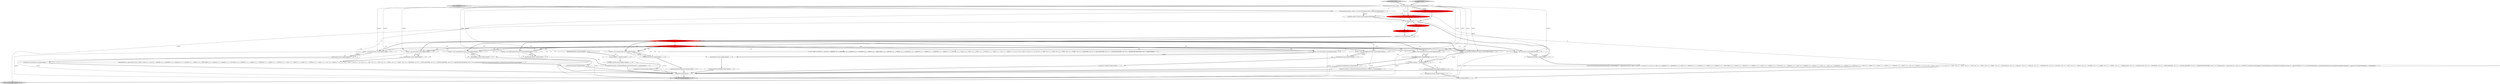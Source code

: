 digraph {
39 [style = filled, label = "{setState(563)_la = _input.LA(1)if ((((_la) & ~0x3f) == 0 && ((1L << _la) & ((1L << ANALYZE) | (1L << ANALYZED) | (1L << CATALOGS) | (1L << COLUMNS) | (1L << DEBUG) | (1L << EXECUTABLE) | (1L << EXPLAIN) | (1L << FORMAT) | (1L << FUNCTIONS) | (1L << GRAPHVIZ) | (1L << MAPPED) | (1L << OPTIMIZED) | (1L << PARSED) | (1L << PHYSICAL) | (1L << PLAN) | (1L << RLIKE) | (1L << QUERY) | (1L << SCHEMAS) | (1L << SHOW) | (1L << SYS) | (1L << TABLES))) != 0) || ((((_la - 64)) & ~0x3f) == 0 && ((1L << (_la - 64)) & ((1L << (TEXT - 64)) | (1L << (TYPE - 64)) | (1L << (TYPES - 64)) | (1L << (VERIFY - 64)) | (1L << (IDENTIFIER - 64)) | (1L << (DIGIT_IDENTIFIER - 64)) | (1L << (QUOTED_IDENTIFIER - 64)) | (1L << (BACKQUOTED_IDENTIFIER - 64)))) != 0)) {{setState(560)qualifiedName()setState(561)match(DOT)}}setState(565)match(ASTERISK)}@@@40@@@['1', '1', '0']", fillcolor = white, shape = ellipse image = "AAA0AAABBB1BBB"];
2 [style = filled, label = "_localctx = new ColumnReferenceContext(_localctx)@@@73@@@['1', '1', '0']", fillcolor = white, shape = ellipse image = "AAA0AAABBB1BBB"];
8 [style = filled, label = "_localctx = new ConstantDefaultContext(_localctx)@@@24@@@['1', '1', '0']", fillcolor = white, shape = ellipse image = "AAA0AAABBB1BBB"];
6 [style = filled, label = "int _la@@@5@@@['1', '1', '1']", fillcolor = white, shape = ellipse image = "AAA0AAABBB1BBB"];
34 [style = filled, label = "{setState(623)functionName()setState(624)match(T__0)setState(636)_la = _input.LA(1)if ((((_la) & ~0x3f) == 0 && ((1L << _la) & ((1L << T__0) | (1L << ALL) | (1L << ANALYZE) | (1L << ANALYZED) | (1L << CAST) | (1L << CATALOGS) | (1L << COLUMNS) | (1L << DEBUG) | (1L << DISTINCT) | (1L << EXECUTABLE) | (1L << EXISTS) | (1L << EXPLAIN) | (1L << EXTRACT) | (1L << FALSE) | (1L << FORMAT) | (1L << FUNCTIONS) | (1L << GRAPHVIZ) | (1L << LEFT) | (1L << MAPPED) | (1L << MATCH) | (1L << NOT) | (1L << NULL) | (1L << OPTIMIZED) | (1L << PARSED) | (1L << PHYSICAL) | (1L << PLAN) | (1L << RIGHT) | (1L << RLIKE) | (1L << QUERY) | (1L << SCHEMAS) | (1L << SHOW) | (1L << SYS) | (1L << TABLES))) != 0) || ((((_la - 64)) & ~0x3f) == 0 && ((1L << (_la - 64)) & ((1L << (TEXT - 64)) | (1L << (TRUE - 64)) | (1L << (TYPE - 64)) | (1L << (TYPES - 64)) | (1L << (VERIFY - 64)) | (1L << (FUNCTION_ESC - 64)) | (1L << (DATE_ESC - 64)) | (1L << (TIME_ESC - 64)) | (1L << (TIMESTAMP_ESC - 64)) | (1L << (GUID_ESC - 64)) | (1L << (PLUS - 64)) | (1L << (MINUS - 64)) | (1L << (ASTERISK - 64)) | (1L << (PARAM - 64)) | (1L << (STRING - 64)) | (1L << (INTEGER_VALUE - 64)) | (1L << (DECIMAL_VALUE - 64)) | (1L << (IDENTIFIER - 64)) | (1L << (DIGIT_IDENTIFIER - 64)) | (1L << (QUOTED_IDENTIFIER - 64)) | (1L << (BACKQUOTED_IDENTIFIER - 64)))) != 0)) {{setState(626)_la = _input.LA(1)if (_la == ALL || _la == DISTINCT) {{setState(625)setQuantifier()}}setState(628)expression()setState(633)_errHandler.sync(this)_la = _input.LA(1)while (_la == T__2) {{{setState(629)match(T__2)setState(630)expression()}}setState(635)_errHandler.sync(this)_la = _input.LA(1)}}}setState(638)match(T__1)}@@@8@@@['1', '1', '1']", fillcolor = white, shape = ellipse image = "AAA0AAABBB1BBB"];
47 [style = filled, label = "setState(577)@@@7@@@['0', '1', '0']", fillcolor = red, shape = ellipse image = "AAA1AAABBB2BBB"];
51 [style = filled, label = "{exitRule()}@@@54@@@['0', '0', '1']", fillcolor = white, shape = ellipse image = "AAA0AAABBB3BBB"];
49 [style = filled, label = "enterRule(_localctx,70,RULE_functionTemplate)@@@4@@@['0', '0', '1']", fillcolor = white, shape = ellipse image = "AAA0AAABBB3BBB"];
25 [style = filled, label = "RecognitionException re@@@49@@@['1', '1', '1']", fillcolor = white, shape = diamond image = "AAA0AAABBB1BBB"];
45 [style = filled, label = "primaryExpression['0', '1', '0']", fillcolor = lightgray, shape = diamond image = "AAA0AAABBB2BBB"];
50 [style = filled, label = "functionTemplate['0', '0', '1']", fillcolor = lightgray, shape = diamond image = "AAA0AAABBB3BBB"];
7 [style = filled, label = "enterOuterAlt(_localctx,7)@@@63@@@['1', '1', '0']", fillcolor = white, shape = ellipse image = "AAA0AAABBB1BBB"];
24 [style = filled, label = "{setState(559)match(ASTERISK)}@@@33@@@['1', '1', '0']", fillcolor = white, shape = ellipse image = "AAA0AAABBB1BBB"];
0 [style = filled, label = "enterRule(_localctx,58,RULE_primaryExpression)@@@4@@@['1', '0', '0']", fillcolor = red, shape = ellipse image = "AAA1AAABBB1BBB"];
33 [style = filled, label = "{setState(572)qualifiedName()}@@@82@@@['1', '1', '0']", fillcolor = white, shape = ellipse image = "AAA0AAABBB1BBB"];
54 [style = filled, label = "_errHandler.reportError(this,re)@@@51@@@['0', '0', '1']", fillcolor = white, shape = ellipse image = "AAA0AAABBB3BBB"];
26 [style = filled, label = "_localctx.exception = re@@@101@@@['1', '1', '0']", fillcolor = white, shape = ellipse image = "AAA0AAABBB1BBB"];
41 [style = filled, label = "enterOuterAlt(_localctx,8)@@@74@@@['1', '1', '0']", fillcolor = white, shape = ellipse image = "AAA0AAABBB1BBB"];
5 [style = filled, label = "RecognitionException re@@@100@@@['1', '1', '0']", fillcolor = white, shape = diamond image = "AAA0AAABBB1BBB"];
13 [style = filled, label = "enterOuterAlt(_localctx,2)@@@18@@@['1', '1', '0']", fillcolor = white, shape = ellipse image = "AAA0AAABBB1BBB"];
3 [style = filled, label = "enterOuterAlt(_localctx,4)@@@32@@@['1', '1', '0']", fillcolor = white, shape = ellipse image = "AAA0AAABBB1BBB"];
21 [style = filled, label = "PrimaryExpressionContext _localctx = new PrimaryExpressionContext(_ctx,getState())@@@3@@@['1', '1', '0']", fillcolor = white, shape = ellipse image = "AAA0AAABBB1BBB"];
14 [style = filled, label = "_localctx = new DereferenceContext(_localctx)@@@80@@@['1', '1', '0']", fillcolor = white, shape = ellipse image = "AAA0AAABBB1BBB"];
35 [style = filled, label = "_errHandler.reportError(this,re)@@@102@@@['1', '1', '0']", fillcolor = white, shape = ellipse image = "AAA0AAABBB1BBB"];
4 [style = filled, label = "_localctx = new FunctionContext(_localctx)@@@55@@@['1', '1', '0']", fillcolor = white, shape = ellipse image = "AAA0AAABBB1BBB"];
12 [style = filled, label = "_localctx = new SubqueryExpressionContext(_localctx)@@@62@@@['1', '1', '0']", fillcolor = white, shape = ellipse image = "AAA0AAABBB1BBB"];
18 [style = filled, label = "enterOuterAlt(_localctx,6)@@@56@@@['1', '1', '0']", fillcolor = white, shape = ellipse image = "AAA0AAABBB1BBB"];
30 [style = filled, label = "_localctx = new ParenthesizedExpressionContext(_localctx)@@@87@@@['1', '1', '0']", fillcolor = white, shape = ellipse image = "AAA0AAABBB1BBB"];
37 [style = filled, label = "_localctx.exception = re@@@50@@@['1', '1', '1']", fillcolor = white, shape = ellipse image = "AAA0AAABBB1BBB"];
43 [style = filled, label = "_errHandler.recover(this,re)@@@103@@@['1', '1', '0']", fillcolor = white, shape = ellipse image = "AAA0AAABBB1BBB"];
20 [style = filled, label = "setState(586)@@@7@@@['1', '0', '0']", fillcolor = red, shape = ellipse image = "AAA1AAABBB1BBB"];
9 [style = filled, label = "{setState(567)match(T__0)setState(568)query()setState(569)match(T__1)}@@@64@@@['1', '1', '0']", fillcolor = white, shape = ellipse image = "AAA0AAABBB1BBB"];
17 [style = filled, label = "getInterpreter().adaptivePredict(_input,78,_ctx)@@@9@@@['1', '0', '0']", fillcolor = red, shape = diamond image = "AAA1AAABBB1BBB"];
53 [style = filled, label = "return _localctx@@@57@@@['0', '0', '1']", fillcolor = lightgray, shape = ellipse image = "AAA0AAABBB3BBB"];
40 [style = filled, label = "{exitRule()}@@@105@@@['1', '1', '0']", fillcolor = white, shape = ellipse image = "AAA0AAABBB1BBB"];
44 [style = filled, label = "enterRule(_localctx,60,RULE_primaryExpression)@@@4@@@['0', '1', '0']", fillcolor = red, shape = ellipse image = "AAA1AAABBB2BBB"];
42 [style = filled, label = "{setState(571)identifier()}@@@75@@@['1', '1', '0']", fillcolor = white, shape = ellipse image = "AAA0AAABBB1BBB"];
10 [style = filled, label = "{setState(573)match(T__0)setState(574)expression()setState(575)match(T__1)}@@@89@@@['1', '1', '0']", fillcolor = white, shape = ellipse image = "AAA0AAABBB1BBB"];
48 [style = filled, label = "_errHandler.recover(this,re)@@@52@@@['0', '0', '1']", fillcolor = white, shape = ellipse image = "AAA0AAABBB3BBB"];
15 [style = filled, label = "_errHandler.sync(this)@@@8@@@['1', '1', '0']", fillcolor = white, shape = ellipse image = "AAA0AAABBB1BBB"];
36 [style = filled, label = "(((_la) & ~0x3f) == 0 && ((1L << _la) & ((1L << ANALYZE) | (1L << ANALYZED) | (1L << CATALOGS) | (1L << COLUMNS) | (1L << DEBUG) | (1L << EXECUTABLE) | (1L << EXPLAIN) | (1L << FORMAT) | (1L << FUNCTIONS) | (1L << GRAPHVIZ) | (1L << MAPPED) | (1L << OPTIMIZED) | (1L << PARSED) | (1L << PHYSICAL) | (1L << PLAN) | (1L << RLIKE) | (1L << QUERY) | (1L << SCHEMAS) | (1L << SHOW) | (1L << SYS) | (1L << TABLES))) != 0) || ((((_la - 64)) & ~0x3f) == 0 && ((1L << (_la - 64)) & ((1L << (TEXT - 64)) | (1L << (TYPE - 64)) | (1L << (TYPES - 64)) | (1L << (VERIFY - 64)) | (1L << (IDENTIFIER - 64)) | (1L << (DIGIT_IDENTIFIER - 64)) | (1L << (QUOTED_IDENTIFIER - 64)) | (1L << (BACKQUOTED_IDENTIFIER - 64)))) != 0)@@@43@@@['1', '1', '0']", fillcolor = white, shape = diamond image = "AAA0AAABBB1BBB"];
23 [style = filled, label = "{setState(557)extractExpression()}@@@19@@@['1', '1', '0']", fillcolor = white, shape = ellipse image = "AAA0AAABBB1BBB"];
19 [style = filled, label = "primaryExpression['1', '0', '0']", fillcolor = lightgray, shape = diamond image = "AAA0AAABBB1BBB"];
46 [style = filled, label = "getInterpreter().adaptivePredict(_input,76,_ctx)@@@9@@@['0', '1', '0']", fillcolor = red, shape = diamond image = "AAA1AAABBB2BBB"];
38 [style = filled, label = "_localctx = new StarContext(_localctx)@@@31@@@['1', '1', '0']", fillcolor = white, shape = ellipse image = "AAA0AAABBB1BBB"];
1 [style = filled, label = "_localctx = new CastContext(_localctx)@@@10@@@['1', '1', '0']", fillcolor = white, shape = ellipse image = "AAA0AAABBB1BBB"];
31 [style = filled, label = "_localctx = new StarContext(_localctx)@@@38@@@['1', '1', '0']", fillcolor = white, shape = ellipse image = "AAA0AAABBB1BBB"];
22 [style = filled, label = "enterOuterAlt(_localctx,1)@@@7@@@['1', '1', '1']", fillcolor = white, shape = ellipse image = "AAA0AAABBB1BBB"];
27 [style = filled, label = "{setState(558)constant()}@@@26@@@['1', '1', '0']", fillcolor = white, shape = ellipse image = "AAA0AAABBB1BBB"];
29 [style = filled, label = "return _localctx@@@108@@@['1', '1', '0']", fillcolor = lightgray, shape = ellipse image = "AAA0AAABBB1BBB"];
16 [style = filled, label = "{setState(566)functionExpression()}@@@57@@@['1', '1', '0']", fillcolor = white, shape = ellipse image = "AAA0AAABBB1BBB"];
52 [style = filled, label = "FunctionTemplateContext _localctx = new FunctionTemplateContext(_ctx,getState())@@@3@@@['0', '0', '1']", fillcolor = white, shape = ellipse image = "AAA0AAABBB3BBB"];
32 [style = filled, label = "enterOuterAlt(_localctx,5)@@@39@@@['1', '1', '0']", fillcolor = white, shape = ellipse image = "AAA0AAABBB1BBB"];
28 [style = filled, label = "enterOuterAlt(_localctx,3)@@@25@@@['1', '1', '0']", fillcolor = white, shape = ellipse image = "AAA0AAABBB1BBB"];
11 [style = filled, label = "_localctx = new ExtractContext(_localctx)@@@17@@@['1', '1', '0']", fillcolor = white, shape = ellipse image = "AAA0AAABBB1BBB"];
52->22 [style = solid, label="_localctx"];
14->25 [style = bold, label=""];
46->37 [style = dotted, label="true"];
25->33 [style = bold, label=""];
46->28 [style = dotted, label="true"];
3->24 [style = bold, label=""];
6->22 [style = bold, label=""];
21->52 [style = dashed, label="0"];
12->7 [style = solid, label="_localctx"];
17->1 [style = dotted, label="true"];
46->2 [style = bold, label=""];
0->44 [style = dashed, label="0"];
17->14 [style = dotted, label="true"];
46->12 [style = dotted, label="true"];
46->31 [style = bold, label=""];
51->53 [style = bold, label=""];
35->43 [style = bold, label=""];
12->7 [style = bold, label=""];
12->29 [style = solid, label="_localctx"];
17->38 [style = bold, label=""];
7->9 [style = bold, label=""];
21->14 [style = solid, label="_localctx"];
43->40 [style = bold, label=""];
17->8 [style = dotted, label="true"];
5->43 [style = dotted, label="true"];
15->17 [style = bold, label=""];
48->51 [style = bold, label=""];
21->8 [style = solid, label="_localctx"];
1->22 [style = solid, label="_localctx"];
52->49 [style = solid, label="_localctx"];
17->14 [style = bold, label=""];
31->29 [style = solid, label="_localctx"];
17->46 [style = dashed, label="0"];
11->13 [style = bold, label=""];
26->35 [style = bold, label=""];
46->13 [style = dotted, label="true"];
17->2 [style = dotted, label="true"];
38->3 [style = solid, label="_localctx"];
46->18 [style = dotted, label="true"];
20->47 [style = dashed, label="0"];
0->49 [style = dashed, label="0"];
20->15 [style = bold, label=""];
46->2 [style = dotted, label="true"];
46->30 [style = dotted, label="true"];
9->40 [style = bold, label=""];
21->31 [style = solid, label="_localctx"];
17->38 [style = dotted, label="true"];
8->28 [style = bold, label=""];
21->44 [style = bold, label=""];
16->40 [style = bold, label=""];
46->38 [style = bold, label=""];
21->4 [style = solid, label="_localctx"];
21->0 [style = bold, label=""];
11->13 [style = solid, label="_localctx"];
46->3 [style = dotted, label="true"];
46->31 [style = dotted, label="true"];
25->48 [style = dotted, label="true"];
4->18 [style = bold, label=""];
24->40 [style = bold, label=""];
25->54 [style = dotted, label="true"];
42->40 [style = bold, label=""];
17->3 [style = dotted, label="true"];
38->29 [style = solid, label="_localctx"];
46->32 [style = dotted, label="true"];
21->12 [style = solid, label="_localctx"];
46->7 [style = dotted, label="true"];
17->2 [style = bold, label=""];
46->4 [style = bold, label=""];
2->41 [style = solid, label="_localctx"];
25->37 [style = bold, label=""];
21->11 [style = solid, label="_localctx"];
46->14 [style = bold, label=""];
5->26 [style = dotted, label="true"];
45->21 [style = bold, label=""];
4->18 [style = solid, label="_localctx"];
6->47 [style = bold, label=""];
46->25 [style = dotted, label="true"];
8->29 [style = solid, label="_localctx"];
40->29 [style = bold, label=""];
17->8 [style = bold, label=""];
2->41 [style = bold, label=""];
21->30 [style = solid, label="_localctx"];
17->1 [style = bold, label=""];
34->40 [style = bold, label=""];
17->18 [style = dotted, label="true"];
37->10 [style = bold, label=""];
17->4 [style = dotted, label="true"];
31->32 [style = bold, label=""];
6->34 [style = solid, label="_la"];
14->29 [style = solid, label="_localctx"];
21->44 [style = solid, label="_localctx"];
5->26 [style = bold, label=""];
46->8 [style = dotted, label="true"];
52->53 [style = solid, label="_localctx"];
4->29 [style = solid, label="_localctx"];
38->3 [style = bold, label=""];
6->20 [style = bold, label=""];
34->51 [style = bold, label=""];
5->35 [style = dotted, label="true"];
17->12 [style = bold, label=""];
6->39 [style = solid, label="_la"];
30->37 [style = solid, label="_localctx"];
46->30 [style = bold, label=""];
17->25 [style = dotted, label="true"];
17->12 [style = dotted, label="true"];
39->40 [style = bold, label=""];
46->8 [style = bold, label=""];
17->28 [style = dotted, label="true"];
10->40 [style = bold, label=""];
17->22 [style = dotted, label="true"];
21->1 [style = solid, label="_localctx"];
14->25 [style = solid, label="_localctx"];
32->39 [style = bold, label=""];
17->37 [style = dotted, label="true"];
17->36 [style = dotted, label="true"];
46->11 [style = dotted, label="true"];
46->38 [style = dotted, label="true"];
46->22 [style = dotted, label="true"];
8->28 [style = solid, label="_localctx"];
49->6 [style = bold, label=""];
17->4 [style = bold, label=""];
30->29 [style = solid, label="_localctx"];
11->29 [style = solid, label="_localctx"];
17->11 [style = dotted, label="true"];
18->16 [style = bold, label=""];
2->29 [style = solid, label="_localctx"];
19->21 [style = bold, label=""];
46->4 [style = dotted, label="true"];
46->36 [style = dotted, label="true"];
25->37 [style = dotted, label="true"];
17->41 [style = dotted, label="true"];
44->6 [style = bold, label=""];
47->15 [style = bold, label=""];
46->1 [style = dotted, label="true"];
46->12 [style = bold, label=""];
0->6 [style = bold, label=""];
52->49 [style = bold, label=""];
46->14 [style = dotted, label="true"];
17->31 [style = bold, label=""];
21->0 [style = solid, label="_localctx"];
54->48 [style = bold, label=""];
17->30 [style = bold, label=""];
30->37 [style = bold, label=""];
46->41 [style = dotted, label="true"];
17->32 [style = dotted, label="true"];
17->11 [style = bold, label=""];
50->52 [style = bold, label=""];
46->11 [style = bold, label=""];
37->54 [style = bold, label=""];
1->22 [style = bold, label=""];
31->32 [style = solid, label="_localctx"];
17->31 [style = dotted, label="true"];
1->29 [style = solid, label="_localctx"];
21->38 [style = solid, label="_localctx"];
33->40 [style = bold, label=""];
17->30 [style = dotted, label="true"];
46->1 [style = bold, label=""];
23->40 [style = bold, label=""];
22->34 [style = bold, label=""];
13->23 [style = bold, label=""];
15->46 [style = bold, label=""];
17->7 [style = dotted, label="true"];
27->40 [style = bold, label=""];
28->27 [style = bold, label=""];
17->13 [style = dotted, label="true"];
21->2 [style = solid, label="_localctx"];
41->42 [style = bold, label=""];
}
